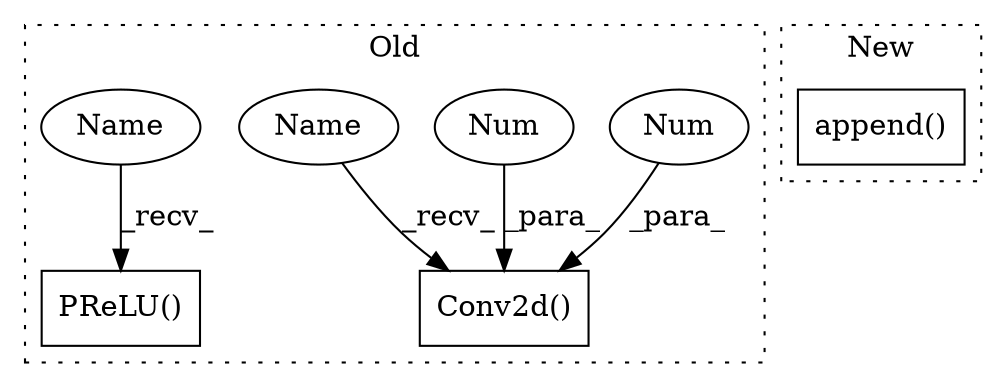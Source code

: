 digraph G {
subgraph cluster0 {
1 [label="PReLU()" a="75" s="4961" l="10" shape="box"];
3 [label="Conv2d()" a="75" s="4577,4635" l="10,13" shape="box"];
4 [label="Num" a="76" s="4631" l="1" shape="ellipse"];
5 [label="Num" a="76" s="4628" l="1" shape="ellipse"];
6 [label="Name" a="87" s="4577" l="2" shape="ellipse"];
7 [label="Name" a="87" s="4961" l="2" shape="ellipse"];
label = "Old";
style="dotted";
}
subgraph cluster1 {
2 [label="append()" a="75" s="2652,2708" l="14,1" shape="box"];
label = "New";
style="dotted";
}
4 -> 3 [label="_para_"];
5 -> 3 [label="_para_"];
6 -> 3 [label="_recv_"];
7 -> 1 [label="_recv_"];
}